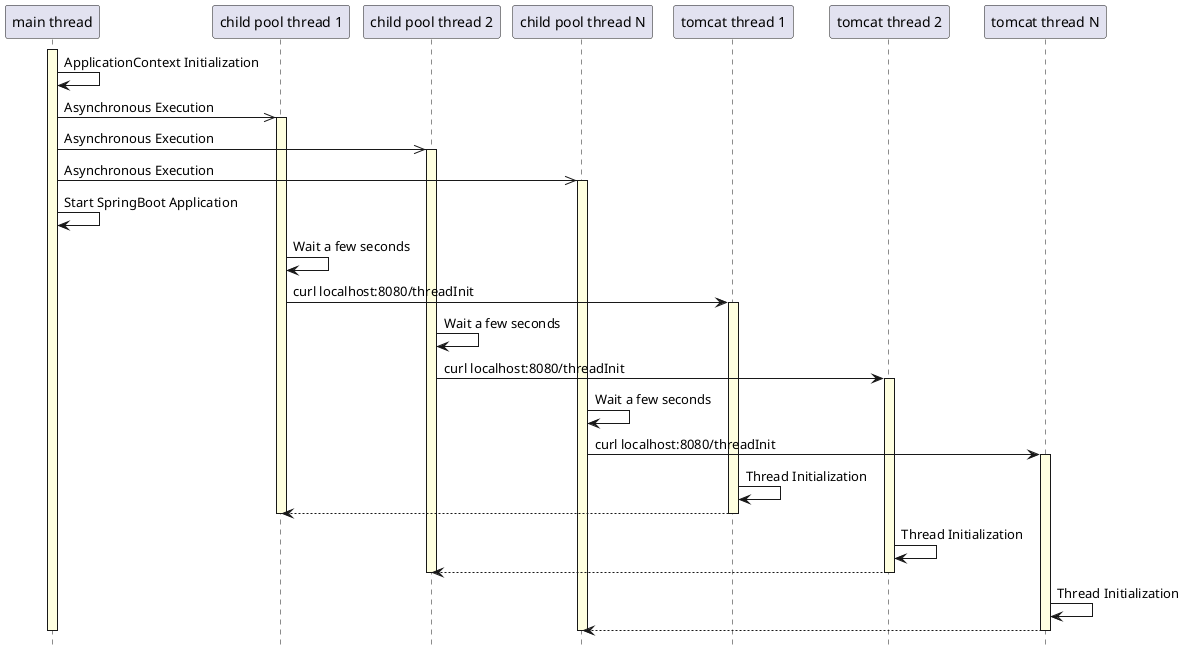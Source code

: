 @startuml

hide footbox

participant "main thread" as main_thread
participant "child pool thread 1" as child_thread_1
participant "child pool thread 2" as child_thread_2
participant "child pool thread N" as child_thread_N
participant "tomcat thread 1" as tomcat_thread_1
participant "tomcat thread 2" as tomcat_thread_2
participant "tomcat thread N" as tomcat_thread_N

activate main_thread #LightYellow

main_thread -> main_thread : ApplicationContext Initialization

main_thread ->> child_thread_1 : Asynchronous Execution
activate child_thread_1 #LightYellow
main_thread ->> child_thread_2 : Asynchronous Execution
activate child_thread_2 #LightYellow
main_thread ->> child_thread_N : Asynchronous Execution
activate child_thread_N #LightYellow

main_thread -> main_thread : Start SpringBoot Application

child_thread_1 -> child_thread_1 : Wait a few seconds
child_thread_1 -> tomcat_thread_1 : curl localhost:8080/threadInit
activate tomcat_thread_1 #LightYellow
child_thread_2 -> child_thread_2 : Wait a few seconds
child_thread_2 -> tomcat_thread_2 : curl localhost:8080/threadInit
activate tomcat_thread_2 #LightYellow
child_thread_N -> child_thread_N : Wait a few seconds
child_thread_N -> tomcat_thread_N : curl localhost:8080/threadInit
activate tomcat_thread_N #LightYellow

tomcat_thread_1 -> tomcat_thread_1 : Thread Initialization
child_thread_1 <-- tomcat_thread_1
deactivate tomcat_thread_1
deactivate child_thread_1

tomcat_thread_2 -> tomcat_thread_2 : Thread Initialization
child_thread_2 <-- tomcat_thread_2
deactivate tomcat_thread_2
deactivate child_thread_2

tomcat_thread_N -> tomcat_thread_N : Thread Initialization
child_thread_N <-- tomcat_thread_N
deactivate tomcat_thread_N
deactivate child_thread_N

deactivate main_thread

@enduml